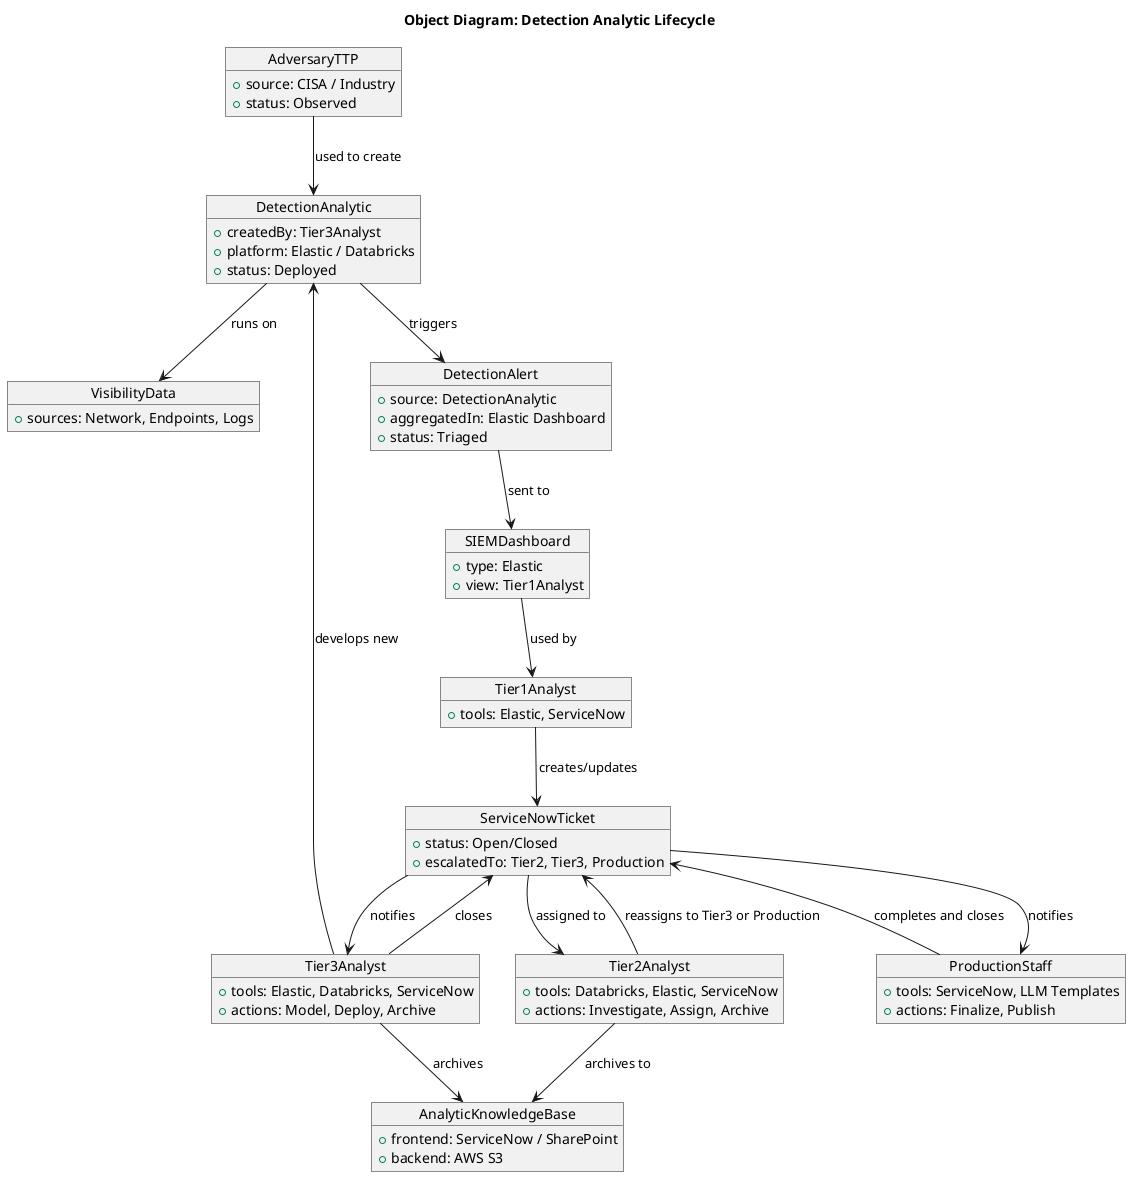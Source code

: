 @startuml
	title Object Diagram: Detection Analytic Lifecycle
	
	object AdversaryTTP {
	  +source: CISA / Industry
	  +status: Observed
	}
	
	object DetectionAnalytic {
	  +createdBy: Tier3Analyst
	  +platform: Elastic / Databricks
	  +status: Deployed
	}
	
	object VisibilityData {
	  +sources: Network, Endpoints, Logs
	}
	
	object DetectionAlert {
	  +source: DetectionAnalytic
	  +aggregatedIn: Elastic Dashboard
	  +status: Triaged
	}
	
	object SIEMDashboard {
	  +type: Elastic
	  +view: Tier1Analyst
	}
	
	object ServiceNowTicket {
	  +status: Open/Closed
	  +escalatedTo: Tier2, Tier3, Production
	}
	
	object Tier1Analyst {
	  +tools: Elastic, ServiceNow
	}
	
	object Tier2Analyst {
	  +tools: Databricks, Elastic, ServiceNow
	  +actions: Investigate, Assign, Archive
	}
	
	object Tier3Analyst {
	  +tools: Elastic, Databricks, ServiceNow
	  +actions: Model, Deploy, Archive
	}
	
	object ProductionStaff {
	  +tools: ServiceNow, LLM Templates
	  +actions: Finalize, Publish
	}
	
	object AnalyticKnowledgeBase {
	  +frontend: ServiceNow / SharePoint
	  +backend: AWS S3
	}
	
	AdversaryTTP --> DetectionAnalytic : "used to create"
	DetectionAnalytic --> VisibilityData : "runs on"
	DetectionAnalytic --> DetectionAlert : "triggers"
	DetectionAlert --> SIEMDashboard : "sent to"
	SIEMDashboard --> Tier1Analyst : "used by"
	Tier1Analyst --> ServiceNowTicket : "creates/updates"
	ServiceNowTicket --> Tier2Analyst : "assigned to"
	Tier2Analyst --> AnalyticKnowledgeBase : "archives to"
	Tier2Analyst --> ServiceNowTicket : "reassigns to Tier3 or Production"
	ServiceNowTicket --> ProductionStaff : "notifies"
	ProductionStaff --> ServiceNowTicket : "completes and closes"
	ServiceNowTicket --> Tier3Analyst : "notifies"
	Tier3Analyst --> DetectionAnalytic : "develops new"
	Tier3Analyst --> AnalyticKnowledgeBase : "archives"
	Tier3Analyst --> ServiceNowTicket : "closes"

@enduml
